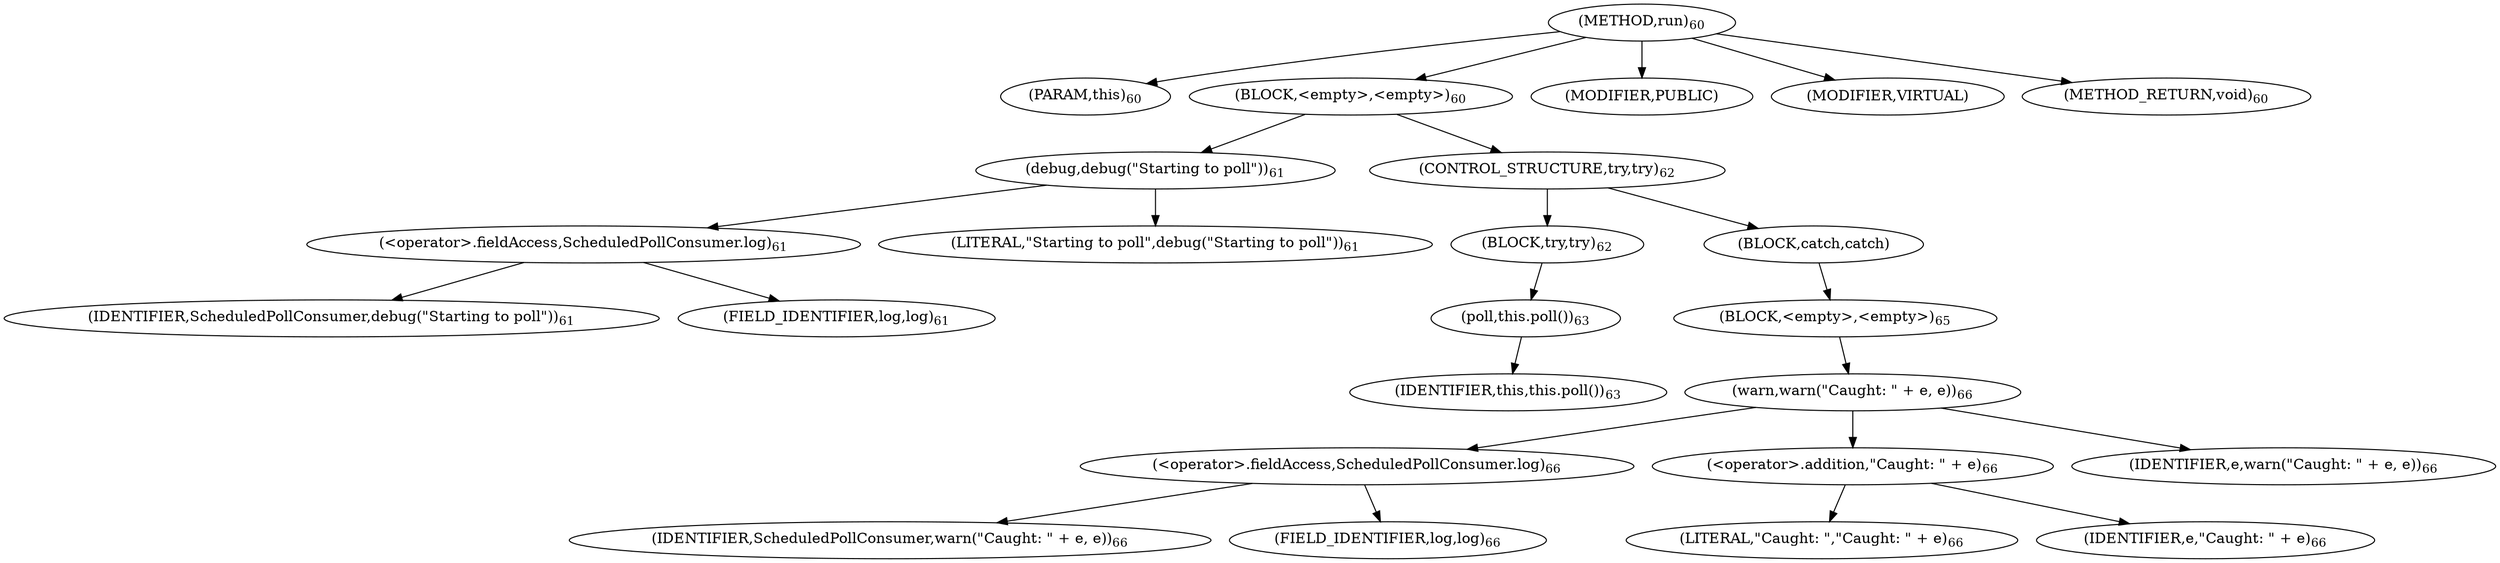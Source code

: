 digraph "run" {  
"115" [label = <(METHOD,run)<SUB>60</SUB>> ]
"9" [label = <(PARAM,this)<SUB>60</SUB>> ]
"116" [label = <(BLOCK,&lt;empty&gt;,&lt;empty&gt;)<SUB>60</SUB>> ]
"117" [label = <(debug,debug(&quot;Starting to poll&quot;))<SUB>61</SUB>> ]
"118" [label = <(&lt;operator&gt;.fieldAccess,ScheduledPollConsumer.log)<SUB>61</SUB>> ]
"119" [label = <(IDENTIFIER,ScheduledPollConsumer,debug(&quot;Starting to poll&quot;))<SUB>61</SUB>> ]
"120" [label = <(FIELD_IDENTIFIER,log,log)<SUB>61</SUB>> ]
"121" [label = <(LITERAL,&quot;Starting to poll&quot;,debug(&quot;Starting to poll&quot;))<SUB>61</SUB>> ]
"122" [label = <(CONTROL_STRUCTURE,try,try)<SUB>62</SUB>> ]
"123" [label = <(BLOCK,try,try)<SUB>62</SUB>> ]
"124" [label = <(poll,this.poll())<SUB>63</SUB>> ]
"8" [label = <(IDENTIFIER,this,this.poll())<SUB>63</SUB>> ]
"125" [label = <(BLOCK,catch,catch)> ]
"126" [label = <(BLOCK,&lt;empty&gt;,&lt;empty&gt;)<SUB>65</SUB>> ]
"127" [label = <(warn,warn(&quot;Caught: &quot; + e, e))<SUB>66</SUB>> ]
"128" [label = <(&lt;operator&gt;.fieldAccess,ScheduledPollConsumer.log)<SUB>66</SUB>> ]
"129" [label = <(IDENTIFIER,ScheduledPollConsumer,warn(&quot;Caught: &quot; + e, e))<SUB>66</SUB>> ]
"130" [label = <(FIELD_IDENTIFIER,log,log)<SUB>66</SUB>> ]
"131" [label = <(&lt;operator&gt;.addition,&quot;Caught: &quot; + e)<SUB>66</SUB>> ]
"132" [label = <(LITERAL,&quot;Caught: &quot;,&quot;Caught: &quot; + e)<SUB>66</SUB>> ]
"133" [label = <(IDENTIFIER,e,&quot;Caught: &quot; + e)<SUB>66</SUB>> ]
"134" [label = <(IDENTIFIER,e,warn(&quot;Caught: &quot; + e, e))<SUB>66</SUB>> ]
"135" [label = <(MODIFIER,PUBLIC)> ]
"136" [label = <(MODIFIER,VIRTUAL)> ]
"137" [label = <(METHOD_RETURN,void)<SUB>60</SUB>> ]
  "115" -> "9" 
  "115" -> "116" 
  "115" -> "135" 
  "115" -> "136" 
  "115" -> "137" 
  "116" -> "117" 
  "116" -> "122" 
  "117" -> "118" 
  "117" -> "121" 
  "118" -> "119" 
  "118" -> "120" 
  "122" -> "123" 
  "122" -> "125" 
  "123" -> "124" 
  "124" -> "8" 
  "125" -> "126" 
  "126" -> "127" 
  "127" -> "128" 
  "127" -> "131" 
  "127" -> "134" 
  "128" -> "129" 
  "128" -> "130" 
  "131" -> "132" 
  "131" -> "133" 
}
